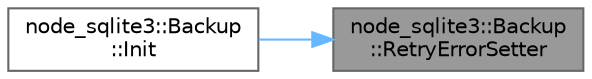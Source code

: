 digraph "node_sqlite3::Backup::RetryErrorSetter"
{
 // LATEX_PDF_SIZE
  bgcolor="transparent";
  edge [fontname=Helvetica,fontsize=10,labelfontname=Helvetica,labelfontsize=10];
  node [fontname=Helvetica,fontsize=10,shape=box,height=0.2,width=0.4];
  rankdir="RL";
  Node1 [id="Node000001",label="node_sqlite3::Backup\l::RetryErrorSetter",height=0.2,width=0.4,color="gray40", fillcolor="grey60", style="filled", fontcolor="black",tooltip=" "];
  Node1 -> Node2 [id="edge2_Node000001_Node000002",dir="back",color="steelblue1",style="solid",tooltip=" "];
  Node2 [id="Node000002",label="node_sqlite3::Backup\l::Init",height=0.2,width=0.4,color="grey40", fillcolor="white", style="filled",URL="$classnode__sqlite3_1_1_backup.html#ae511b656411586039109b41428e3b4f1",tooltip=" "];
}
